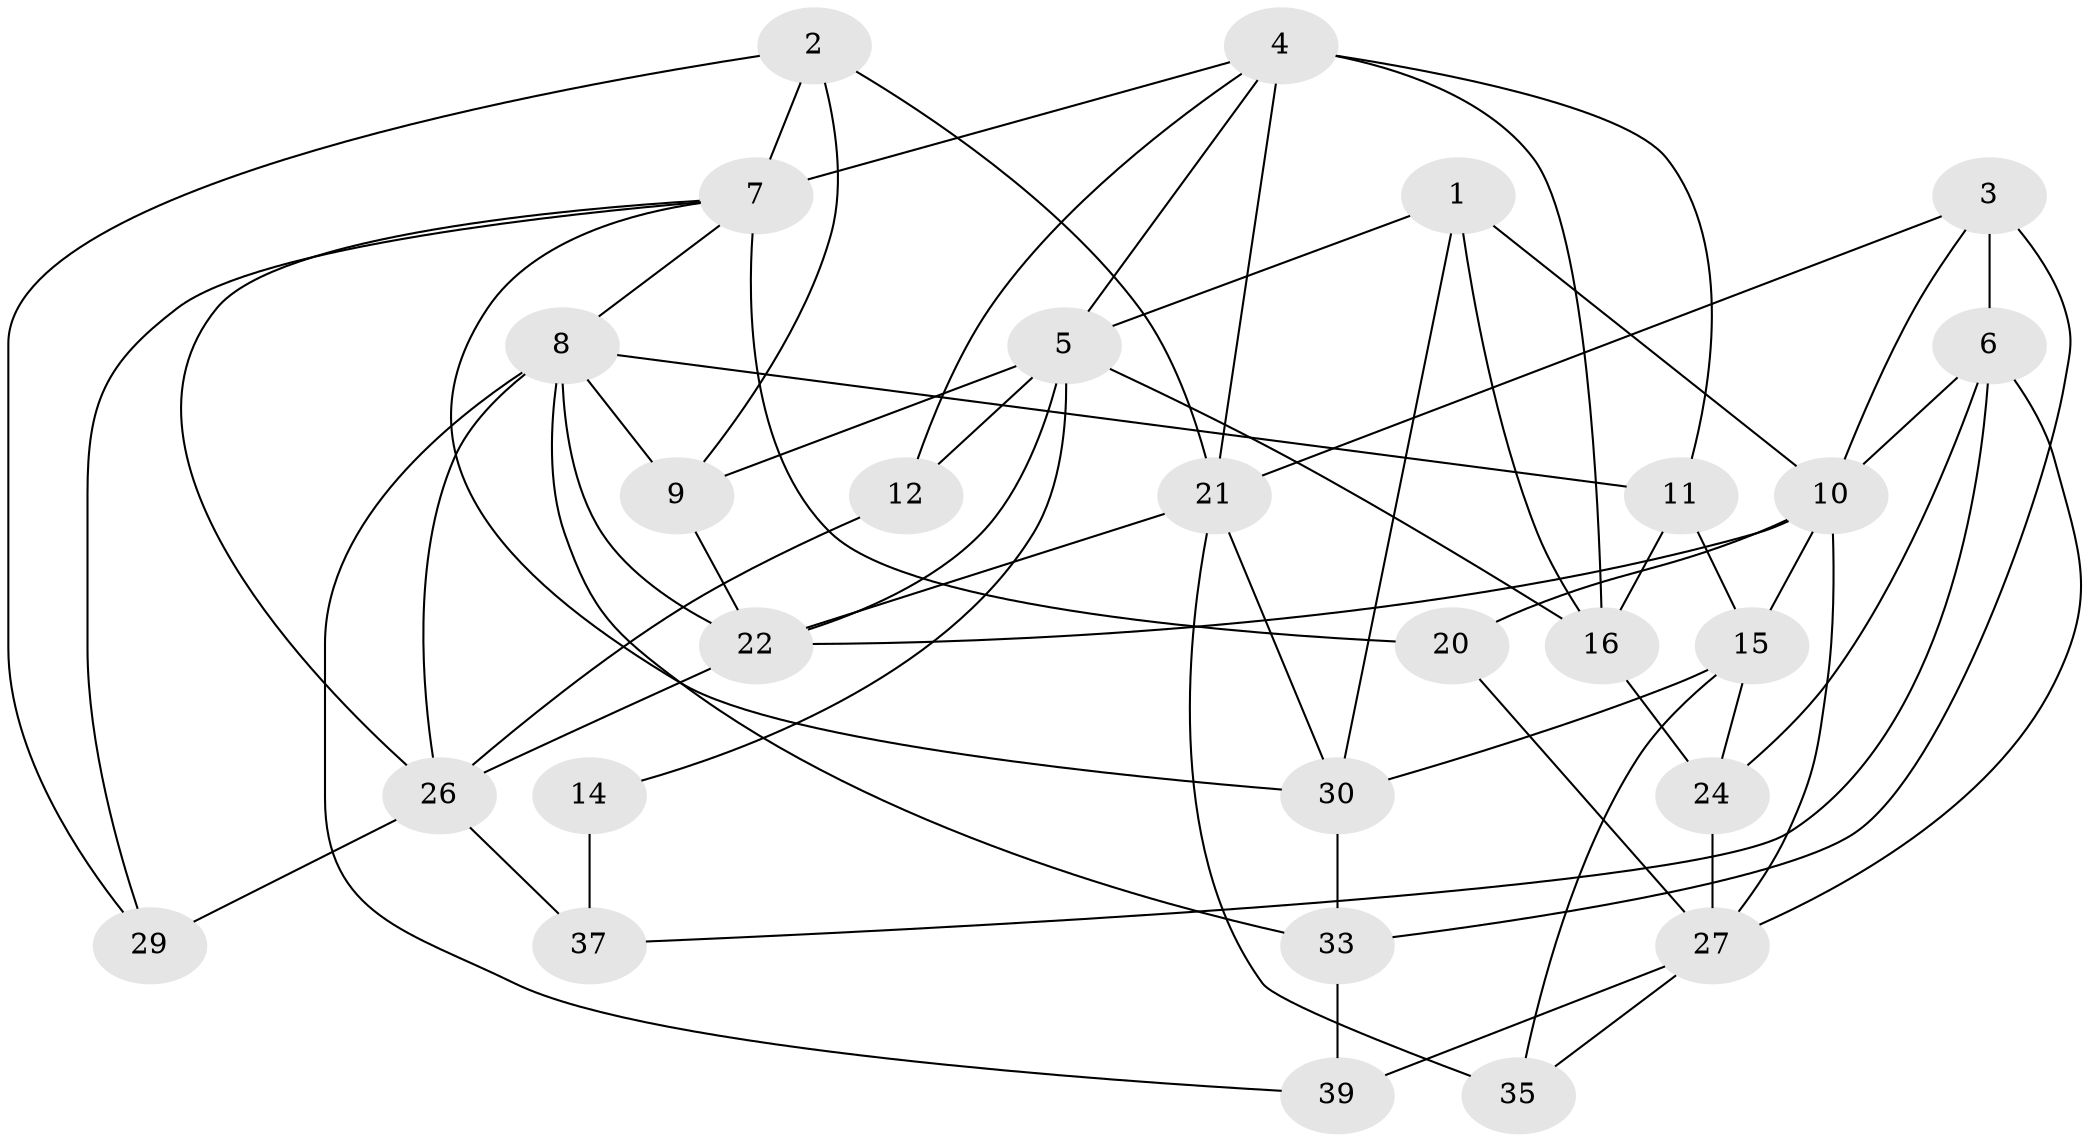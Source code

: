 // original degree distribution, {4: 0.34, 3: 0.3, 6: 0.12, 5: 0.14, 2: 0.08, 8: 0.02}
// Generated by graph-tools (version 1.1) at 2025/11/02/27/25 16:11:24]
// undirected, 27 vertices, 63 edges
graph export_dot {
graph [start="1"]
  node [color=gray90,style=filled];
  1;
  2 [super="+36"];
  3 [super="+48"];
  4 [super="+49"];
  5 [super="+40"];
  6 [super="+34"];
  7 [super="+19"];
  8 [super="+13"];
  9 [super="+25"];
  10 [super="+17"];
  11;
  12 [super="+18"];
  14;
  15 [super="+45"];
  16 [super="+41"];
  20 [super="+28"];
  21 [super="+31"];
  22 [super="+23"];
  24 [super="+38"];
  26 [super="+32"];
  27 [super="+43"];
  29 [super="+47"];
  30 [super="+50"];
  33 [super="+42"];
  35;
  37 [super="+46"];
  39 [super="+44"];
  1 -- 16;
  1 -- 30;
  1 -- 10;
  1 -- 5;
  2 -- 9;
  2 -- 29;
  2 -- 21;
  2 -- 7;
  3 -- 6;
  3 -- 33 [weight=2];
  3 -- 21;
  3 -- 10;
  4 -- 11;
  4 -- 16;
  4 -- 5;
  4 -- 21;
  4 -- 7;
  4 -- 12;
  5 -- 9;
  5 -- 14;
  5 -- 22;
  5 -- 12;
  5 -- 16;
  6 -- 10 [weight=2];
  6 -- 27;
  6 -- 37;
  6 -- 24;
  7 -- 26;
  7 -- 29;
  7 -- 20 [weight=3];
  7 -- 30;
  7 -- 8;
  8 -- 9 [weight=2];
  8 -- 33;
  8 -- 22 [weight=2];
  8 -- 26;
  8 -- 11;
  8 -- 39;
  9 -- 22;
  10 -- 15 [weight=2];
  10 -- 27 [weight=2];
  10 -- 20;
  10 -- 22;
  11 -- 16;
  11 -- 15;
  12 -- 26;
  14 -- 37;
  15 -- 24;
  15 -- 30;
  15 -- 35;
  16 -- 24;
  20 -- 27;
  21 -- 35 [weight=2];
  21 -- 30;
  21 -- 22;
  22 -- 26;
  24 -- 27;
  26 -- 37;
  26 -- 29 [weight=2];
  27 -- 35;
  27 -- 39;
  30 -- 33 [weight=2];
  33 -- 39;
}
